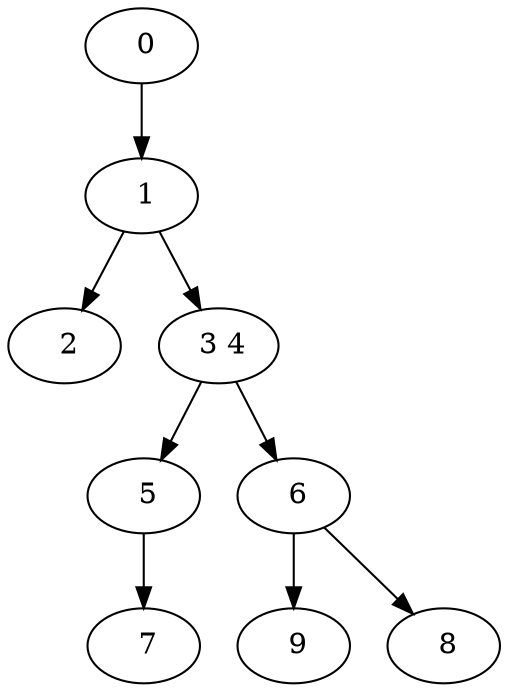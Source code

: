 digraph mytree {
" 0" -> " 1";
" 1" -> " 2";
" 1" -> " 3 4";
" 2";
" 3 4" -> " 5";
" 3 4" -> " 6";
" 5" -> " 7";
" 7";
" 6" -> " 9";
" 6" -> " 8";
" 9";
" 8";
}
